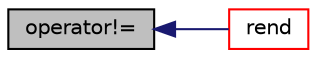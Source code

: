digraph "operator!="
{
  bgcolor="transparent";
  edge [fontname="Helvetica",fontsize="10",labelfontname="Helvetica",labelfontsize="10"];
  node [fontname="Helvetica",fontsize="10",shape=record];
  rankdir="LR";
  Node5041 [label="operator!=",height=0.2,width=0.4,color="black", fillcolor="grey75", style="filled", fontcolor="black"];
  Node5041 -> Node5042 [dir="back",color="midnightblue",fontsize="10",style="solid",fontname="Helvetica"];
  Node5042 [label="rend",height=0.2,width=0.4,color="red",URL="$a26933.html#a1c98b5278c1aeff8963b7223b4fbcfd7"];
}
